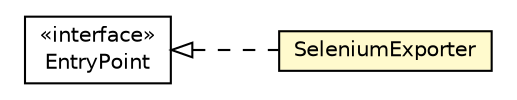 #!/usr/local/bin/dot
#
# Class diagram 
# Generated by UMLGraph version R5_6-24-gf6e263 (http://www.umlgraph.org/)
#

digraph G {
	edge [fontname="Helvetica",fontsize=10,labelfontname="Helvetica",labelfontsize=10];
	node [fontname="Helvetica",fontsize=10,shape=plaintext];
	nodesep=0.25;
	ranksep=0.5;
	rankdir=LR;
	// org.senchalabs.gwt.gwtdriver.client.SeleniumExporter
	c564 [label=<<table title="org.senchalabs.gwt.gwtdriver.client.SeleniumExporter" border="0" cellborder="1" cellspacing="0" cellpadding="2" port="p" bgcolor="lemonChiffon" href="./SeleniumExporter.html">
		<tr><td><table border="0" cellspacing="0" cellpadding="1">
<tr><td align="center" balign="center"> SeleniumExporter </td></tr>
		</table></td></tr>
		</table>>, URL="./SeleniumExporter.html", fontname="Helvetica", fontcolor="black", fontsize=10.0];
	//org.senchalabs.gwt.gwtdriver.client.SeleniumExporter implements com.google.gwt.core.client.EntryPoint
	c582:p -> c564:p [dir=back,arrowtail=empty,style=dashed];
	// com.google.gwt.core.client.EntryPoint
	c582 [label=<<table title="com.google.gwt.core.client.EntryPoint" border="0" cellborder="1" cellspacing="0" cellpadding="2" port="p">
		<tr><td><table border="0" cellspacing="0" cellpadding="1">
<tr><td align="center" balign="center"> &#171;interface&#187; </td></tr>
<tr><td align="center" balign="center"> EntryPoint </td></tr>
		</table></td></tr>
		</table>>, URL="null", fontname="Helvetica", fontcolor="black", fontsize=10.0];
}

